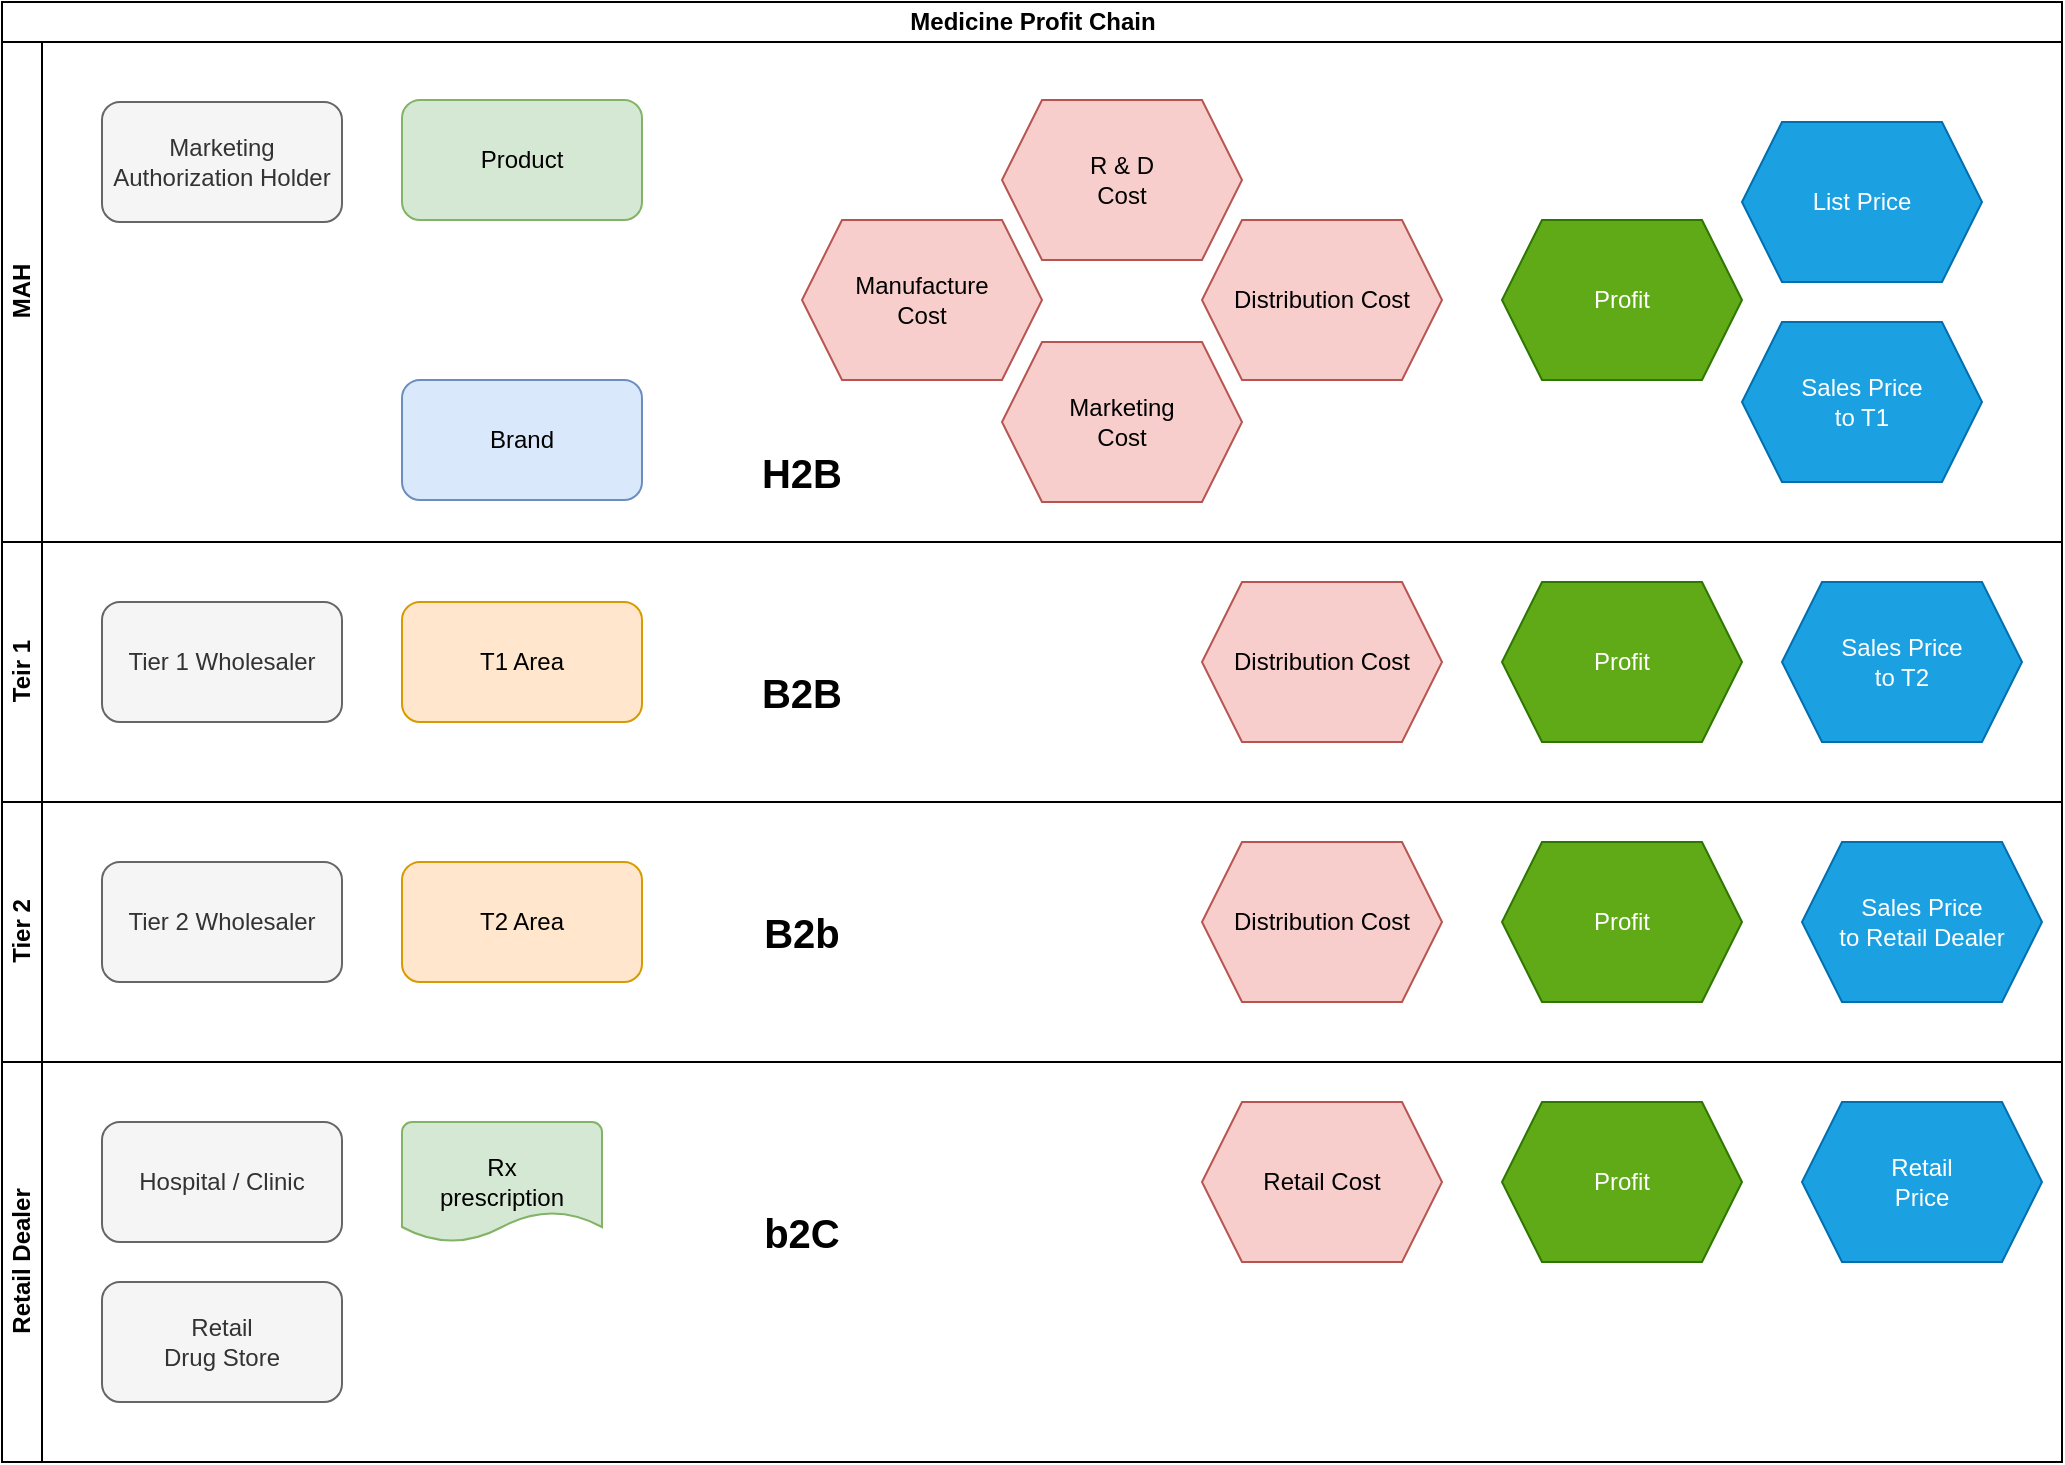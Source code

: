 <mxfile version="23.0.1" type="github">
  <diagram id="H5ckzEO8DUSfEvIOyFvg" name="Page-1">
    <mxGraphModel dx="1134" dy="637" grid="1" gridSize="10" guides="1" tooltips="1" connect="1" arrows="1" fold="1" page="1" pageScale="1" pageWidth="1169" pageHeight="827" math="0" shadow="0">
      <root>
        <mxCell id="0" />
        <mxCell id="1" parent="0" />
        <mxCell id="9CrzQcPDSSwWUf-sEPpU-1" value="Medicine Profit Chain" style="swimlane;childLayout=stackLayout;resizeParent=1;resizeParentMax=0;horizontal=1;startSize=20;horizontalStack=0;html=1;" parent="1" vertex="1">
          <mxGeometry x="40" y="40" width="1030" height="730" as="geometry" />
        </mxCell>
        <mxCell id="9CrzQcPDSSwWUf-sEPpU-2" value="MAH" style="swimlane;startSize=20;horizontal=0;html=1;" parent="9CrzQcPDSSwWUf-sEPpU-1" vertex="1">
          <mxGeometry y="20" width="1030" height="250" as="geometry">
            <mxRectangle y="20" width="1030" height="30" as="alternateBounds" />
          </mxGeometry>
        </mxCell>
        <mxCell id="9CrzQcPDSSwWUf-sEPpU-5" value="Marketing Authorization Holder" style="rounded=1;whiteSpace=wrap;html=1;fillColor=#f5f5f5;fontColor=#333333;strokeColor=#666666;" parent="9CrzQcPDSSwWUf-sEPpU-2" vertex="1">
          <mxGeometry x="50" y="30" width="120" height="60" as="geometry" />
        </mxCell>
        <mxCell id="9CrzQcPDSSwWUf-sEPpU-6" value="Product" style="rounded=1;whiteSpace=wrap;html=1;fillColor=#d5e8d4;strokeColor=#82b366;" parent="9CrzQcPDSSwWUf-sEPpU-2" vertex="1">
          <mxGeometry x="200" y="29" width="120" height="60" as="geometry" />
        </mxCell>
        <mxCell id="9CrzQcPDSSwWUf-sEPpU-7" value="Brand" style="rounded=1;whiteSpace=wrap;html=1;fillColor=#dae8fc;strokeColor=#6c8ebf;" parent="9CrzQcPDSSwWUf-sEPpU-2" vertex="1">
          <mxGeometry x="200" y="169" width="120" height="60" as="geometry" />
        </mxCell>
        <mxCell id="9CrzQcPDSSwWUf-sEPpU-8" value="List Price" style="shape=hexagon;perimeter=hexagonPerimeter2;whiteSpace=wrap;html=1;fixedSize=1;fillColor=#1ba1e2;strokeColor=#006EAF;fontColor=#ffffff;" parent="9CrzQcPDSSwWUf-sEPpU-2" vertex="1">
          <mxGeometry x="870" y="40" width="120" height="80" as="geometry" />
        </mxCell>
        <mxCell id="9CrzQcPDSSwWUf-sEPpU-21" value="Sales Price&lt;br style=&quot;border-color: var(--border-color);&quot;&gt;to T1" style="shape=hexagon;perimeter=hexagonPerimeter2;whiteSpace=wrap;html=1;fixedSize=1;fillColor=#1ba1e2;strokeColor=#006EAF;fontColor=#ffffff;" parent="9CrzQcPDSSwWUf-sEPpU-2" vertex="1">
          <mxGeometry x="870" y="140" width="120" height="80" as="geometry" />
        </mxCell>
        <mxCell id="9CrzQcPDSSwWUf-sEPpU-27" value="R &amp;amp; D&lt;br&gt;Cost" style="shape=hexagon;perimeter=hexagonPerimeter2;whiteSpace=wrap;html=1;fixedSize=1;fillColor=#f8cecc;strokeColor=#b85450;" parent="9CrzQcPDSSwWUf-sEPpU-2" vertex="1">
          <mxGeometry x="500" y="29" width="120" height="80" as="geometry" />
        </mxCell>
        <mxCell id="9CrzQcPDSSwWUf-sEPpU-28" value="Manufacture&lt;br&gt;Cost" style="shape=hexagon;perimeter=hexagonPerimeter2;whiteSpace=wrap;html=1;fixedSize=1;fillColor=#f8cecc;strokeColor=#b85450;" parent="9CrzQcPDSSwWUf-sEPpU-2" vertex="1">
          <mxGeometry x="400" y="89" width="120" height="80" as="geometry" />
        </mxCell>
        <mxCell id="9CrzQcPDSSwWUf-sEPpU-30" value="Distribution Cost" style="shape=hexagon;perimeter=hexagonPerimeter2;whiteSpace=wrap;html=1;fixedSize=1;fillColor=#f8cecc;strokeColor=#b85450;" parent="9CrzQcPDSSwWUf-sEPpU-2" vertex="1">
          <mxGeometry x="600" y="89" width="120" height="80" as="geometry" />
        </mxCell>
        <mxCell id="9CrzQcPDSSwWUf-sEPpU-31" value="Profit" style="shape=hexagon;perimeter=hexagonPerimeter2;whiteSpace=wrap;html=1;fixedSize=1;fillColor=#60a917;strokeColor=#2D7600;fontColor=#ffffff;" parent="9CrzQcPDSSwWUf-sEPpU-2" vertex="1">
          <mxGeometry x="750" y="89" width="120" height="80" as="geometry" />
        </mxCell>
        <mxCell id="9CrzQcPDSSwWUf-sEPpU-32" value="Marketing&lt;br&gt;Cost" style="shape=hexagon;perimeter=hexagonPerimeter2;whiteSpace=wrap;html=1;fixedSize=1;fillColor=#f8cecc;strokeColor=#b85450;" parent="9CrzQcPDSSwWUf-sEPpU-2" vertex="1">
          <mxGeometry x="500" y="150" width="120" height="80" as="geometry" />
        </mxCell>
        <mxCell id="c4WZfR2EPnpzusb9eS5c-8" value="&lt;b&gt;&lt;font style=&quot;font-size: 20px;&quot;&gt;H2B&lt;/font&gt;&lt;/b&gt;" style="text;html=1;strokeColor=none;fillColor=none;align=center;verticalAlign=middle;whiteSpace=wrap;rounded=0;" vertex="1" parent="9CrzQcPDSSwWUf-sEPpU-2">
          <mxGeometry x="370" y="200" width="60" height="30" as="geometry" />
        </mxCell>
        <mxCell id="9CrzQcPDSSwWUf-sEPpU-3" value="" style="swimlane;startSize=20;horizontal=0;html=1;" parent="9CrzQcPDSSwWUf-sEPpU-1" vertex="1">
          <mxGeometry y="270" width="1030" as="geometry" />
        </mxCell>
        <mxCell id="c4WZfR2EPnpzusb9eS5c-4" value="Teir 1" style="swimlane;startSize=20;horizontal=0;html=1;" vertex="1" parent="9CrzQcPDSSwWUf-sEPpU-1">
          <mxGeometry y="270" width="1030" height="130" as="geometry">
            <mxRectangle y="50" width="1030" height="30" as="alternateBounds" />
          </mxGeometry>
        </mxCell>
        <mxCell id="9CrzQcPDSSwWUf-sEPpU-10" value="T1 Area" style="rounded=1;whiteSpace=wrap;html=1;fillColor=#ffe6cc;strokeColor=#d79b00;" parent="c4WZfR2EPnpzusb9eS5c-4" vertex="1">
          <mxGeometry x="200" y="30" width="120" height="60" as="geometry" />
        </mxCell>
        <mxCell id="9CrzQcPDSSwWUf-sEPpU-9" value="Tier 1 Wholesaler" style="rounded=1;whiteSpace=wrap;html=1;fillColor=#f5f5f5;fontColor=#333333;strokeColor=#666666;" parent="c4WZfR2EPnpzusb9eS5c-4" vertex="1">
          <mxGeometry x="50" y="30" width="120" height="60" as="geometry" />
        </mxCell>
        <mxCell id="c4WZfR2EPnpzusb9eS5c-5" value="Distribution Cost" style="shape=hexagon;perimeter=hexagonPerimeter2;whiteSpace=wrap;html=1;fixedSize=1;fillColor=#f8cecc;strokeColor=#b85450;" vertex="1" parent="c4WZfR2EPnpzusb9eS5c-4">
          <mxGeometry x="600" y="20" width="120" height="80" as="geometry" />
        </mxCell>
        <mxCell id="c4WZfR2EPnpzusb9eS5c-6" value="Profit" style="shape=hexagon;perimeter=hexagonPerimeter2;whiteSpace=wrap;html=1;fixedSize=1;fillColor=#60a917;strokeColor=#2D7600;fontColor=#ffffff;" vertex="1" parent="c4WZfR2EPnpzusb9eS5c-4">
          <mxGeometry x="750" y="20" width="120" height="80" as="geometry" />
        </mxCell>
        <mxCell id="c4WZfR2EPnpzusb9eS5c-7" value="Sales Price&lt;br style=&quot;border-color: var(--border-color);&quot;&gt;to T2" style="shape=hexagon;perimeter=hexagonPerimeter2;whiteSpace=wrap;html=1;fixedSize=1;fillColor=#1ba1e2;strokeColor=#006EAF;fontColor=#ffffff;" vertex="1" parent="c4WZfR2EPnpzusb9eS5c-4">
          <mxGeometry x="890" y="20" width="120" height="80" as="geometry" />
        </mxCell>
        <mxCell id="c4WZfR2EPnpzusb9eS5c-9" value="&lt;b&gt;&lt;font style=&quot;font-size: 20px;&quot;&gt;B2B&lt;/font&gt;&lt;/b&gt;" style="text;html=1;strokeColor=none;fillColor=none;align=center;verticalAlign=middle;whiteSpace=wrap;rounded=0;" vertex="1" parent="c4WZfR2EPnpzusb9eS5c-4">
          <mxGeometry x="370" y="60" width="60" height="30" as="geometry" />
        </mxCell>
        <mxCell id="9CrzQcPDSSwWUf-sEPpU-4" value="Tier 2" style="swimlane;startSize=20;horizontal=0;html=1;" parent="9CrzQcPDSSwWUf-sEPpU-1" vertex="1">
          <mxGeometry y="400" width="1030" height="130" as="geometry">
            <mxRectangle y="80" width="1030" height="30" as="alternateBounds" />
          </mxGeometry>
        </mxCell>
        <mxCell id="9CrzQcPDSSwWUf-sEPpU-12" value="Tier 2 Wholesaler" style="rounded=1;whiteSpace=wrap;html=1;fillColor=#f5f5f5;fontColor=#333333;strokeColor=#666666;" parent="9CrzQcPDSSwWUf-sEPpU-4" vertex="1">
          <mxGeometry x="50" y="30" width="120" height="60" as="geometry" />
        </mxCell>
        <mxCell id="9CrzQcPDSSwWUf-sEPpU-13" value="T2 Area" style="rounded=1;whiteSpace=wrap;html=1;fillColor=#ffe6cc;strokeColor=#d79b00;" parent="9CrzQcPDSSwWUf-sEPpU-4" vertex="1">
          <mxGeometry x="200" y="30" width="120" height="60" as="geometry" />
        </mxCell>
        <mxCell id="9CrzQcPDSSwWUf-sEPpU-25" value="Profit" style="shape=hexagon;perimeter=hexagonPerimeter2;whiteSpace=wrap;html=1;fixedSize=1;fillColor=#60a917;strokeColor=#2D7600;fontColor=#ffffff;" parent="9CrzQcPDSSwWUf-sEPpU-4" vertex="1">
          <mxGeometry x="750" y="20" width="120" height="80" as="geometry" />
        </mxCell>
        <mxCell id="9CrzQcPDSSwWUf-sEPpU-22" value="Distribution Cost" style="shape=hexagon;perimeter=hexagonPerimeter2;whiteSpace=wrap;html=1;fixedSize=1;fillColor=#f8cecc;strokeColor=#b85450;" parent="9CrzQcPDSSwWUf-sEPpU-4" vertex="1">
          <mxGeometry x="600" y="20" width="120" height="80" as="geometry" />
        </mxCell>
        <mxCell id="9CrzQcPDSSwWUf-sEPpU-20" value="Sales Price&lt;br style=&quot;border-color: var(--border-color);&quot;&gt;to Retail Dealer" style="shape=hexagon;perimeter=hexagonPerimeter2;whiteSpace=wrap;html=1;fixedSize=1;fillColor=#1ba1e2;strokeColor=#006EAF;fontColor=#ffffff;" parent="9CrzQcPDSSwWUf-sEPpU-4" vertex="1">
          <mxGeometry x="900" y="20" width="120" height="80" as="geometry" />
        </mxCell>
        <mxCell id="c4WZfR2EPnpzusb9eS5c-10" value="&lt;b&gt;&lt;font style=&quot;font-size: 20px;&quot;&gt;B2b&lt;/font&gt;&lt;/b&gt;" style="text;html=1;strokeColor=none;fillColor=none;align=center;verticalAlign=middle;whiteSpace=wrap;rounded=0;" vertex="1" parent="9CrzQcPDSSwWUf-sEPpU-4">
          <mxGeometry x="370" y="50" width="60" height="30" as="geometry" />
        </mxCell>
        <mxCell id="9CrzQcPDSSwWUf-sEPpU-15" value="Retail Dealer" style="swimlane;startSize=20;horizontal=0;html=1;" parent="9CrzQcPDSSwWUf-sEPpU-1" vertex="1">
          <mxGeometry y="530" width="1030" height="200" as="geometry">
            <mxRectangle y="110" width="1030" height="30" as="alternateBounds" />
          </mxGeometry>
        </mxCell>
        <mxCell id="9CrzQcPDSSwWUf-sEPpU-16" value="Retail&lt;br&gt;Drug Store" style="rounded=1;whiteSpace=wrap;html=1;fillColor=#f5f5f5;fontColor=#333333;strokeColor=#666666;" parent="9CrzQcPDSSwWUf-sEPpU-15" vertex="1">
          <mxGeometry x="50" y="110" width="120" height="60" as="geometry" />
        </mxCell>
        <mxCell id="9CrzQcPDSSwWUf-sEPpU-17" value="Hospital /&amp;nbsp;Clinic" style="rounded=1;whiteSpace=wrap;html=1;fillColor=#f5f5f5;fontColor=#333333;strokeColor=#666666;" parent="9CrzQcPDSSwWUf-sEPpU-15" vertex="1">
          <mxGeometry x="50" y="30" width="120" height="60" as="geometry" />
        </mxCell>
        <mxCell id="9CrzQcPDSSwWUf-sEPpU-18" value="Rx&lt;br&gt;prescription" style="strokeWidth=1;html=1;shape=mxgraph.flowchart.document2;whiteSpace=wrap;size=0.25;fillColor=#d5e8d4;strokeColor=#82b366;" parent="9CrzQcPDSSwWUf-sEPpU-15" vertex="1">
          <mxGeometry x="200" y="30" width="100" height="60" as="geometry" />
        </mxCell>
        <mxCell id="9CrzQcPDSSwWUf-sEPpU-19" value="Retail&lt;br&gt;Price" style="shape=hexagon;perimeter=hexagonPerimeter2;whiteSpace=wrap;html=1;fixedSize=1;fillColor=#1ba1e2;strokeColor=#006EAF;fontColor=#ffffff;" parent="9CrzQcPDSSwWUf-sEPpU-15" vertex="1">
          <mxGeometry x="900" y="20" width="120" height="80" as="geometry" />
        </mxCell>
        <mxCell id="9CrzQcPDSSwWUf-sEPpU-33" value="Retail Cost" style="shape=hexagon;perimeter=hexagonPerimeter2;whiteSpace=wrap;html=1;fixedSize=1;fillColor=#f8cecc;strokeColor=#b85450;" parent="9CrzQcPDSSwWUf-sEPpU-15" vertex="1">
          <mxGeometry x="600" y="20" width="120" height="80" as="geometry" />
        </mxCell>
        <mxCell id="9CrzQcPDSSwWUf-sEPpU-34" value="Profit" style="shape=hexagon;perimeter=hexagonPerimeter2;whiteSpace=wrap;html=1;fixedSize=1;fillColor=#60a917;strokeColor=#2D7600;fontColor=#ffffff;" parent="9CrzQcPDSSwWUf-sEPpU-15" vertex="1">
          <mxGeometry x="750" y="20" width="120" height="80" as="geometry" />
        </mxCell>
        <mxCell id="c4WZfR2EPnpzusb9eS5c-11" value="&lt;b&gt;&lt;font style=&quot;font-size: 20px;&quot;&gt;b2C&lt;/font&gt;&lt;/b&gt;" style="text;html=1;strokeColor=none;fillColor=none;align=center;verticalAlign=middle;whiteSpace=wrap;rounded=0;" vertex="1" parent="9CrzQcPDSSwWUf-sEPpU-15">
          <mxGeometry x="370" y="70" width="60" height="30" as="geometry" />
        </mxCell>
      </root>
    </mxGraphModel>
  </diagram>
</mxfile>
